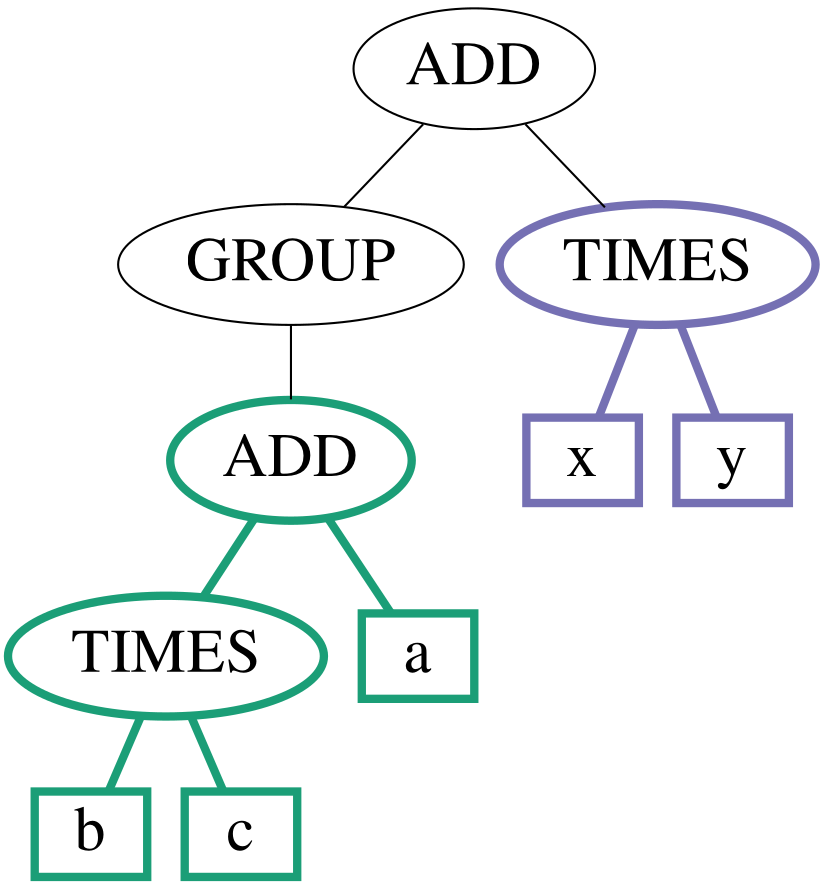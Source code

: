 graph TREE {
	node [fontname="Times", fontsize=30]
    a1 [label="ADD"]
    a2 [label="ADD", penwidth=4, color="/dark23/1"]
    gr [label="GROUP"]
    t1 [label="TIMES", penwidth=4, color="/dark23/1"]
    t2 [label="TIMES", penwidth=4, color="/dark23/3"]

	node [shape=box]
    a [label="a", penwidth=4, color="/dark23/1"]
    b [label="b", penwidth=4, color="/dark23/1"]
    c [label="c", penwidth=4, color="/dark23/1"]
    x [label="x", penwidth=4, color="/dark23/3"]
    y [label="y", penwidth=4, color="/dark23/3"]

	a1 -- gr 
	gr -- a2 
	a2 -- t1 [penwidth=4, color="/dark23/1"]

	a1 -- t2 

	a2 -- a [penwidth=4, color="/dark23/1"]
	t1 -- b [penwidth=4, color="/dark23/1"]
	t1 -- c [penwidth=4, color="/dark23/1"]
	t2 -- x [penwidth=4, color="/dark23/3"]
	t2 -- y [penwidth=4, color="/dark23/3"]
}
